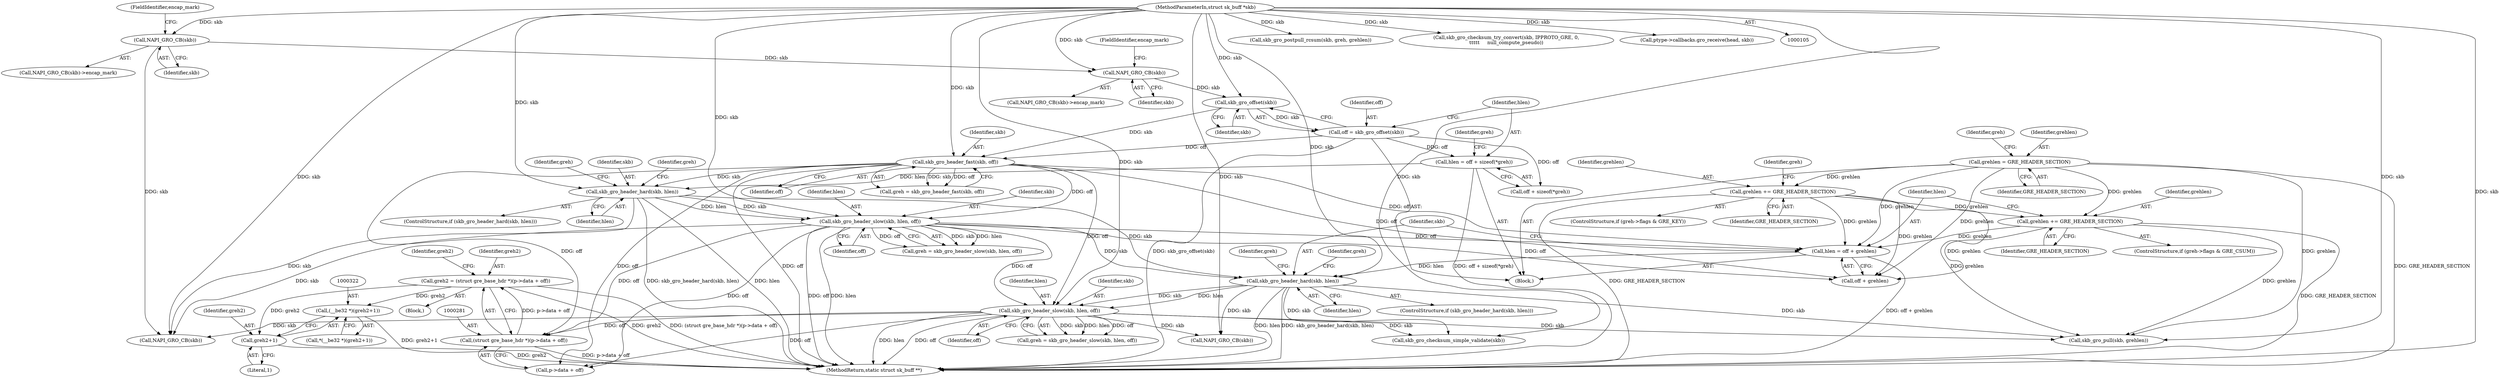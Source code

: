 digraph "0_linux_fac8e0f579695a3ecbc4d3cac369139d7f819971_0@pointer" {
"1000278" [label="(Call,greh2 = (struct gre_base_hdr *)(p->data + off))"];
"1000280" [label="(Call,(struct gre_base_hdr *)(p->data + off))"];
"1000227" [label="(Call,skb_gro_header_slow(skb, hlen, off))"];
"1000221" [label="(Call,skb_gro_header_hard(skb, hlen))"];
"1000159" [label="(Call,skb_gro_header_slow(skb, hlen, off))"];
"1000153" [label="(Call,skb_gro_header_hard(skb, hlen))"];
"1000149" [label="(Call,skb_gro_header_fast(skb, off))"];
"1000138" [label="(Call,skb_gro_offset(skb))"];
"1000132" [label="(Call,NAPI_GRO_CB(skb))"];
"1000126" [label="(Call,NAPI_GRO_CB(skb))"];
"1000107" [label="(MethodParameterIn,struct sk_buff *skb)"];
"1000136" [label="(Call,off = skb_gro_offset(skb))"];
"1000140" [label="(Call,hlen = off + sizeof(*greh))"];
"1000215" [label="(Call,hlen = off + grehlen)"];
"1000194" [label="(Call,grehlen = GRE_HEADER_SECTION)"];
"1000212" [label="(Call,grehlen += GRE_HEADER_SECTION)"];
"1000203" [label="(Call,grehlen += GRE_HEADER_SECTION)"];
"1000321" [label="(Call,(__be32 *)(greh2+1))"];
"1000323" [label="(Call,greh2+1)"];
"1000204" [label="(Identifier,grehlen)"];
"1000227" [label="(Call,skb_gro_header_slow(skb, hlen, off))"];
"1000225" [label="(Call,greh = skb_gro_header_slow(skb, hlen, off))"];
"1000161" [label="(Identifier,hlen)"];
"1000125" [label="(Call,NAPI_GRO_CB(skb)->encap_mark)"];
"1000197" [label="(ControlStructure,if (greh->flags & GRE_KEY))"];
"1000138" [label="(Call,skb_gro_offset(skb))"];
"1000159" [label="(Call,skb_gro_header_slow(skb, hlen, off))"];
"1000160" [label="(Identifier,skb)"];
"1000149" [label="(Call,skb_gro_header_fast(skb, off))"];
"1000217" [label="(Call,off + grehlen)"];
"1000229" [label="(Identifier,hlen)"];
"1000155" [label="(Identifier,hlen)"];
"1000153" [label="(Call,skb_gro_header_hard(skb, hlen))"];
"1000343" [label="(Call,skb_gro_postpull_rcsum(skb, greh, grehlen))"];
"1000253" [label="(Call,skb_gro_checksum_try_convert(skb, IPPROTO_GRE, 0,\n\t\t\t\t\t     null_compute_pseudo))"];
"1000366" [label="(MethodReturn,static struct sk_buff **)"];
"1000137" [label="(Identifier,off)"];
"1000141" [label="(Identifier,hlen)"];
"1000203" [label="(Call,grehlen += GRE_HEADER_SECTION)"];
"1000291" [label="(Identifier,greh2)"];
"1000195" [label="(Identifier,grehlen)"];
"1000216" [label="(Identifier,hlen)"];
"1000194" [label="(Call,grehlen = GRE_HEADER_SECTION)"];
"1000223" [label="(Identifier,hlen)"];
"1000245" [label="(Call,NAPI_GRO_CB(skb))"];
"1000157" [label="(Call,greh = skb_gro_header_slow(skb, hlen, off))"];
"1000323" [label="(Call,greh2+1)"];
"1000127" [label="(Identifier,skb)"];
"1000279" [label="(Identifier,greh2)"];
"1000150" [label="(Identifier,skb)"];
"1000269" [label="(Block,)"];
"1000228" [label="(Identifier,skb)"];
"1000220" [label="(ControlStructure,if (skb_gro_header_hard(skb, hlen)))"];
"1000250" [label="(Call,skb_gro_checksum_simple_validate(skb))"];
"1000136" [label="(Call,off = skb_gro_offset(skb))"];
"1000158" [label="(Identifier,greh)"];
"1000200" [label="(Identifier,greh)"];
"1000152" [label="(ControlStructure,if (skb_gro_header_hard(skb, hlen)))"];
"1000214" [label="(Identifier,GRE_HEADER_SECTION)"];
"1000280" [label="(Call,(struct gre_base_hdr *)(p->data + off))"];
"1000154" [label="(Identifier,skb)"];
"1000209" [label="(Identifier,greh)"];
"1000205" [label="(Identifier,GRE_HEADER_SECTION)"];
"1000221" [label="(Call,skb_gro_header_hard(skb, hlen))"];
"1000222" [label="(Identifier,skb)"];
"1000240" [label="(Identifier,greh)"];
"1000151" [label="(Identifier,off)"];
"1000126" [label="(Call,NAPI_GRO_CB(skb))"];
"1000340" [label="(Call,skb_gro_pull(skb, grehlen))"];
"1000162" [label="(Identifier,off)"];
"1000148" [label="(Identifier,greh)"];
"1000226" [label="(Identifier,greh)"];
"1000147" [label="(Call,greh = skb_gro_header_fast(skb, off))"];
"1000142" [label="(Call,off + sizeof(*greh))"];
"1000324" [label="(Identifier,greh2)"];
"1000325" [label="(Literal,1)"];
"1000108" [label="(Block,)"];
"1000140" [label="(Call,hlen = off + sizeof(*greh))"];
"1000134" [label="(FieldIdentifier,encap_mark)"];
"1000278" [label="(Call,greh2 = (struct gre_base_hdr *)(p->data + off))"];
"1000206" [label="(ControlStructure,if (greh->flags & GRE_CSUM))"];
"1000320" [label="(Call,*(__be32 *)(greh2+1))"];
"1000132" [label="(Call,NAPI_GRO_CB(skb))"];
"1000360" [label="(Call,NAPI_GRO_CB(skb))"];
"1000321" [label="(Call,(__be32 *)(greh2+1))"];
"1000282" [label="(Call,p->data + off)"];
"1000349" [label="(Call,ptype->callbacks.gro_receive(head, skb))"];
"1000139" [label="(Identifier,skb)"];
"1000230" [label="(Identifier,off)"];
"1000215" [label="(Call,hlen = off + grehlen)"];
"1000133" [label="(Identifier,skb)"];
"1000128" [label="(FieldIdentifier,encap_mark)"];
"1000213" [label="(Identifier,grehlen)"];
"1000172" [label="(Identifier,greh)"];
"1000107" [label="(MethodParameterIn,struct sk_buff *skb)"];
"1000131" [label="(Call,NAPI_GRO_CB(skb)->encap_mark)"];
"1000212" [label="(Call,grehlen += GRE_HEADER_SECTION)"];
"1000196" [label="(Identifier,GRE_HEADER_SECTION)"];
"1000278" -> "1000269"  [label="AST: "];
"1000278" -> "1000280"  [label="CFG: "];
"1000279" -> "1000278"  [label="AST: "];
"1000280" -> "1000278"  [label="AST: "];
"1000291" -> "1000278"  [label="CFG: "];
"1000278" -> "1000366"  [label="DDG: (struct gre_base_hdr *)(p->data + off)"];
"1000278" -> "1000366"  [label="DDG: greh2"];
"1000280" -> "1000278"  [label="DDG: p->data + off"];
"1000278" -> "1000321"  [label="DDG: greh2"];
"1000278" -> "1000323"  [label="DDG: greh2"];
"1000280" -> "1000282"  [label="CFG: "];
"1000281" -> "1000280"  [label="AST: "];
"1000282" -> "1000280"  [label="AST: "];
"1000280" -> "1000366"  [label="DDG: p->data + off"];
"1000227" -> "1000280"  [label="DDG: off"];
"1000149" -> "1000280"  [label="DDG: off"];
"1000159" -> "1000280"  [label="DDG: off"];
"1000227" -> "1000225"  [label="AST: "];
"1000227" -> "1000230"  [label="CFG: "];
"1000228" -> "1000227"  [label="AST: "];
"1000229" -> "1000227"  [label="AST: "];
"1000230" -> "1000227"  [label="AST: "];
"1000225" -> "1000227"  [label="CFG: "];
"1000227" -> "1000366"  [label="DDG: hlen"];
"1000227" -> "1000366"  [label="DDG: off"];
"1000227" -> "1000225"  [label="DDG: skb"];
"1000227" -> "1000225"  [label="DDG: hlen"];
"1000227" -> "1000225"  [label="DDG: off"];
"1000221" -> "1000227"  [label="DDG: skb"];
"1000221" -> "1000227"  [label="DDG: hlen"];
"1000107" -> "1000227"  [label="DDG: skb"];
"1000149" -> "1000227"  [label="DDG: off"];
"1000159" -> "1000227"  [label="DDG: off"];
"1000227" -> "1000245"  [label="DDG: skb"];
"1000227" -> "1000250"  [label="DDG: skb"];
"1000227" -> "1000282"  [label="DDG: off"];
"1000227" -> "1000340"  [label="DDG: skb"];
"1000227" -> "1000360"  [label="DDG: skb"];
"1000221" -> "1000220"  [label="AST: "];
"1000221" -> "1000223"  [label="CFG: "];
"1000222" -> "1000221"  [label="AST: "];
"1000223" -> "1000221"  [label="AST: "];
"1000226" -> "1000221"  [label="CFG: "];
"1000240" -> "1000221"  [label="CFG: "];
"1000221" -> "1000366"  [label="DDG: skb_gro_header_hard(skb, hlen)"];
"1000221" -> "1000366"  [label="DDG: hlen"];
"1000159" -> "1000221"  [label="DDG: skb"];
"1000153" -> "1000221"  [label="DDG: skb"];
"1000107" -> "1000221"  [label="DDG: skb"];
"1000215" -> "1000221"  [label="DDG: hlen"];
"1000221" -> "1000245"  [label="DDG: skb"];
"1000221" -> "1000250"  [label="DDG: skb"];
"1000221" -> "1000340"  [label="DDG: skb"];
"1000159" -> "1000157"  [label="AST: "];
"1000159" -> "1000162"  [label="CFG: "];
"1000160" -> "1000159"  [label="AST: "];
"1000161" -> "1000159"  [label="AST: "];
"1000162" -> "1000159"  [label="AST: "];
"1000157" -> "1000159"  [label="CFG: "];
"1000159" -> "1000366"  [label="DDG: off"];
"1000159" -> "1000366"  [label="DDG: hlen"];
"1000159" -> "1000157"  [label="DDG: skb"];
"1000159" -> "1000157"  [label="DDG: hlen"];
"1000159" -> "1000157"  [label="DDG: off"];
"1000153" -> "1000159"  [label="DDG: skb"];
"1000153" -> "1000159"  [label="DDG: hlen"];
"1000107" -> "1000159"  [label="DDG: skb"];
"1000149" -> "1000159"  [label="DDG: off"];
"1000159" -> "1000215"  [label="DDG: off"];
"1000159" -> "1000217"  [label="DDG: off"];
"1000159" -> "1000282"  [label="DDG: off"];
"1000159" -> "1000360"  [label="DDG: skb"];
"1000153" -> "1000152"  [label="AST: "];
"1000153" -> "1000155"  [label="CFG: "];
"1000154" -> "1000153"  [label="AST: "];
"1000155" -> "1000153"  [label="AST: "];
"1000158" -> "1000153"  [label="CFG: "];
"1000172" -> "1000153"  [label="CFG: "];
"1000153" -> "1000366"  [label="DDG: hlen"];
"1000153" -> "1000366"  [label="DDG: skb_gro_header_hard(skb, hlen)"];
"1000149" -> "1000153"  [label="DDG: skb"];
"1000107" -> "1000153"  [label="DDG: skb"];
"1000140" -> "1000153"  [label="DDG: hlen"];
"1000153" -> "1000360"  [label="DDG: skb"];
"1000149" -> "1000147"  [label="AST: "];
"1000149" -> "1000151"  [label="CFG: "];
"1000150" -> "1000149"  [label="AST: "];
"1000151" -> "1000149"  [label="AST: "];
"1000147" -> "1000149"  [label="CFG: "];
"1000149" -> "1000366"  [label="DDG: off"];
"1000149" -> "1000147"  [label="DDG: skb"];
"1000149" -> "1000147"  [label="DDG: off"];
"1000138" -> "1000149"  [label="DDG: skb"];
"1000107" -> "1000149"  [label="DDG: skb"];
"1000136" -> "1000149"  [label="DDG: off"];
"1000149" -> "1000215"  [label="DDG: off"];
"1000149" -> "1000217"  [label="DDG: off"];
"1000149" -> "1000282"  [label="DDG: off"];
"1000138" -> "1000136"  [label="AST: "];
"1000138" -> "1000139"  [label="CFG: "];
"1000139" -> "1000138"  [label="AST: "];
"1000136" -> "1000138"  [label="CFG: "];
"1000138" -> "1000136"  [label="DDG: skb"];
"1000132" -> "1000138"  [label="DDG: skb"];
"1000107" -> "1000138"  [label="DDG: skb"];
"1000132" -> "1000131"  [label="AST: "];
"1000132" -> "1000133"  [label="CFG: "];
"1000133" -> "1000132"  [label="AST: "];
"1000134" -> "1000132"  [label="CFG: "];
"1000126" -> "1000132"  [label="DDG: skb"];
"1000107" -> "1000132"  [label="DDG: skb"];
"1000126" -> "1000125"  [label="AST: "];
"1000126" -> "1000127"  [label="CFG: "];
"1000127" -> "1000126"  [label="AST: "];
"1000128" -> "1000126"  [label="CFG: "];
"1000107" -> "1000126"  [label="DDG: skb"];
"1000126" -> "1000360"  [label="DDG: skb"];
"1000107" -> "1000105"  [label="AST: "];
"1000107" -> "1000366"  [label="DDG: skb"];
"1000107" -> "1000245"  [label="DDG: skb"];
"1000107" -> "1000250"  [label="DDG: skb"];
"1000107" -> "1000253"  [label="DDG: skb"];
"1000107" -> "1000340"  [label="DDG: skb"];
"1000107" -> "1000343"  [label="DDG: skb"];
"1000107" -> "1000349"  [label="DDG: skb"];
"1000107" -> "1000360"  [label="DDG: skb"];
"1000136" -> "1000108"  [label="AST: "];
"1000137" -> "1000136"  [label="AST: "];
"1000141" -> "1000136"  [label="CFG: "];
"1000136" -> "1000366"  [label="DDG: skb_gro_offset(skb)"];
"1000136" -> "1000140"  [label="DDG: off"];
"1000136" -> "1000142"  [label="DDG: off"];
"1000140" -> "1000108"  [label="AST: "];
"1000140" -> "1000142"  [label="CFG: "];
"1000141" -> "1000140"  [label="AST: "];
"1000142" -> "1000140"  [label="AST: "];
"1000148" -> "1000140"  [label="CFG: "];
"1000140" -> "1000366"  [label="DDG: off + sizeof(*greh)"];
"1000215" -> "1000108"  [label="AST: "];
"1000215" -> "1000217"  [label="CFG: "];
"1000216" -> "1000215"  [label="AST: "];
"1000217" -> "1000215"  [label="AST: "];
"1000222" -> "1000215"  [label="CFG: "];
"1000215" -> "1000366"  [label="DDG: off + grehlen"];
"1000194" -> "1000215"  [label="DDG: grehlen"];
"1000212" -> "1000215"  [label="DDG: grehlen"];
"1000203" -> "1000215"  [label="DDG: grehlen"];
"1000194" -> "1000108"  [label="AST: "];
"1000194" -> "1000196"  [label="CFG: "];
"1000195" -> "1000194"  [label="AST: "];
"1000196" -> "1000194"  [label="AST: "];
"1000200" -> "1000194"  [label="CFG: "];
"1000194" -> "1000366"  [label="DDG: GRE_HEADER_SECTION"];
"1000194" -> "1000203"  [label="DDG: grehlen"];
"1000194" -> "1000212"  [label="DDG: grehlen"];
"1000194" -> "1000217"  [label="DDG: grehlen"];
"1000194" -> "1000340"  [label="DDG: grehlen"];
"1000212" -> "1000206"  [label="AST: "];
"1000212" -> "1000214"  [label="CFG: "];
"1000213" -> "1000212"  [label="AST: "];
"1000214" -> "1000212"  [label="AST: "];
"1000216" -> "1000212"  [label="CFG: "];
"1000212" -> "1000366"  [label="DDG: GRE_HEADER_SECTION"];
"1000203" -> "1000212"  [label="DDG: grehlen"];
"1000212" -> "1000217"  [label="DDG: grehlen"];
"1000212" -> "1000340"  [label="DDG: grehlen"];
"1000203" -> "1000197"  [label="AST: "];
"1000203" -> "1000205"  [label="CFG: "];
"1000204" -> "1000203"  [label="AST: "];
"1000205" -> "1000203"  [label="AST: "];
"1000209" -> "1000203"  [label="CFG: "];
"1000203" -> "1000366"  [label="DDG: GRE_HEADER_SECTION"];
"1000203" -> "1000217"  [label="DDG: grehlen"];
"1000203" -> "1000340"  [label="DDG: grehlen"];
"1000321" -> "1000320"  [label="AST: "];
"1000321" -> "1000323"  [label="CFG: "];
"1000322" -> "1000321"  [label="AST: "];
"1000323" -> "1000321"  [label="AST: "];
"1000320" -> "1000321"  [label="CFG: "];
"1000321" -> "1000366"  [label="DDG: greh2+1"];
"1000323" -> "1000325"  [label="CFG: "];
"1000324" -> "1000323"  [label="AST: "];
"1000325" -> "1000323"  [label="AST: "];
"1000323" -> "1000366"  [label="DDG: greh2"];
}
